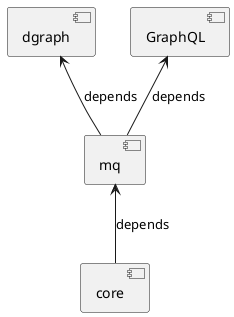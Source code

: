 @startuml

component dgraph as d
component GraphQL as g
component mq as mq
component core as c

mq <-- c: depends
g <-- mq: depends
d <-- mq: depends

@enduml